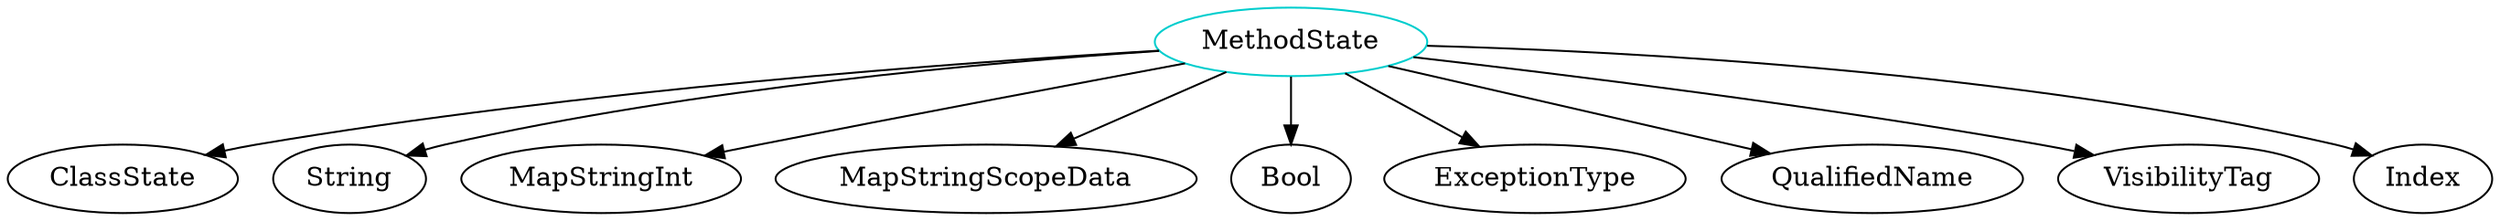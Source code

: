 digraph methodstate{
MethodState	[shape=oval, color=cyan3, label="MethodState"];
MethodState -> ClassState;
MethodState -> String;
MethodState -> MapStringInt;
MethodState -> MapStringScopeData;
MethodState -> Bool;
MethodState -> ExceptionType;
MethodState -> QualifiedName;
MethodState -> VisibilityTag;
MethodState -> Index;
}
